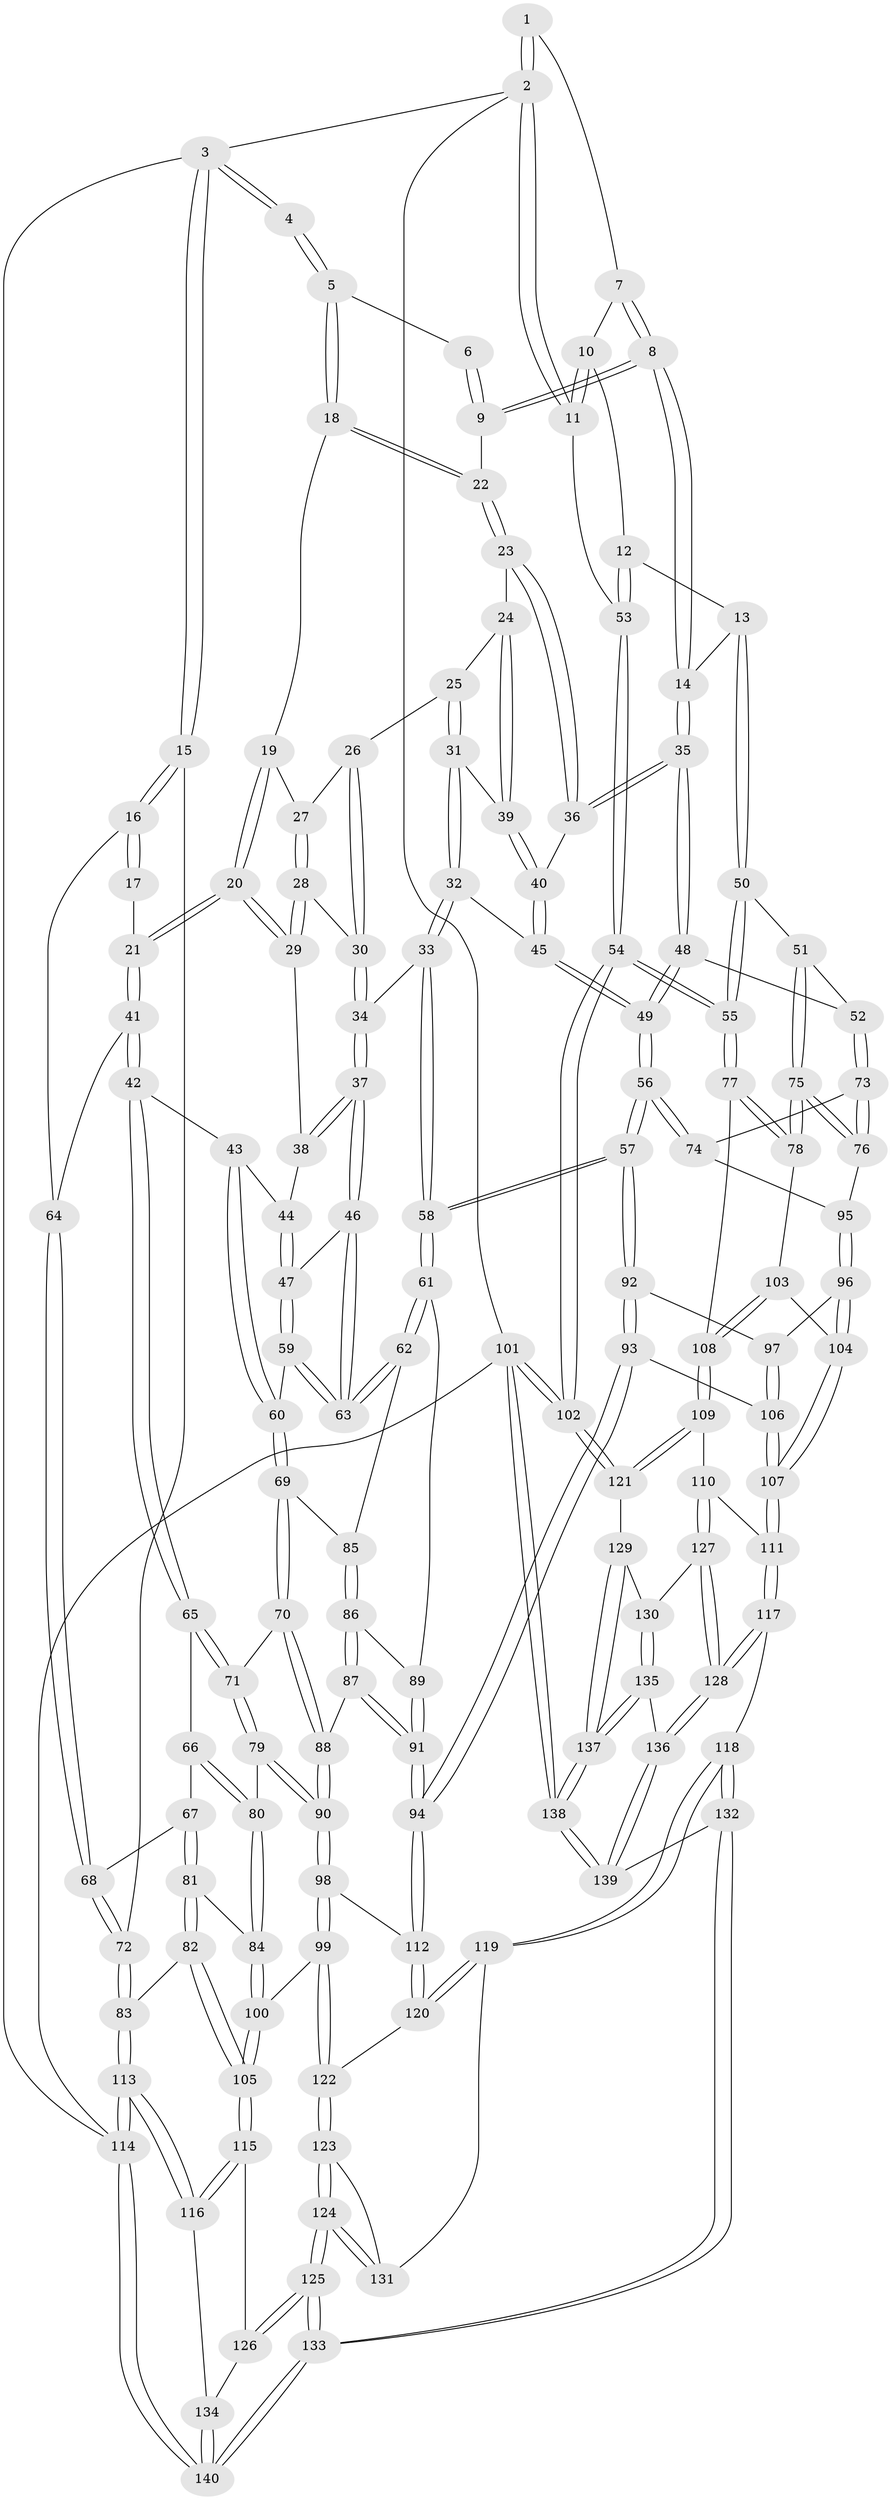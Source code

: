 // Generated by graph-tools (version 1.1) at 2025/27/03/15/25 16:27:57]
// undirected, 140 vertices, 347 edges
graph export_dot {
graph [start="1"]
  node [color=gray90,style=filled];
  1 [pos="+0.7601155102159289+0"];
  2 [pos="+1+0"];
  3 [pos="+0+0"];
  4 [pos="+0.25422410041547444+0"];
  5 [pos="+0.354679404758306+0"];
  6 [pos="+0.7020523871602721+0"];
  7 [pos="+0.8529246777866029+0.07128477497561721"];
  8 [pos="+0.7914284532654131+0.18593294577835592"];
  9 [pos="+0.7084870874611401+0.12644109283203295"];
  10 [pos="+0.8762841764326932+0.06708510177477546"];
  11 [pos="+1+0"];
  12 [pos="+1+0.19330763869493256"];
  13 [pos="+0.8968462607395585+0.22963402489864984"];
  14 [pos="+0.8041498842922974+0.20359680860276475"];
  15 [pos="+0+0.17196500329000416"];
  16 [pos="+0+0.17643177934815088"];
  17 [pos="+0.1087104617879732+0.045909765697487226"];
  18 [pos="+0.35786739038056625+0"];
  19 [pos="+0.3505933234459917+0.017062858947216854"];
  20 [pos="+0.15835974927437416+0.230981669128074"];
  21 [pos="+0.13340250517838573+0.25222807294619537"];
  22 [pos="+0.6161750406809252+0.16152150307349902"];
  23 [pos="+0.5981793366032095+0.18489482907919147"];
  24 [pos="+0.5848772924148721+0.18781290858611877"];
  25 [pos="+0.4949934454489233+0.19151843889416714"];
  26 [pos="+0.4746319186507693+0.181090526864216"];
  27 [pos="+0.37092251424580186+0.0846516778140315"];
  28 [pos="+0.3545698862960471+0.18300338117035111"];
  29 [pos="+0.34697428707559563+0.20882445911818742"];
  30 [pos="+0.4342741651135876+0.246862641907975"];
  31 [pos="+0.48548895503002537+0.28324215885346754"];
  32 [pos="+0.48145513288603026+0.29107149747160793"];
  33 [pos="+0.451434042121165+0.3127491210288387"];
  34 [pos="+0.42916350560074434+0.31118908105828064"];
  35 [pos="+0.7174081104907981+0.34182640984231444"];
  36 [pos="+0.6093486266879864+0.25210182965261085"];
  37 [pos="+0.42705286404216225+0.31171810512979253"];
  38 [pos="+0.34519690948594495+0.23434953966435584"];
  39 [pos="+0.5302804465761701+0.267874835826714"];
  40 [pos="+0.5723689281453507+0.30977804926613106"];
  41 [pos="+0.13066456123803386+0.2578528779261935"];
  42 [pos="+0.13507623441947975+0.2648931535514691"];
  43 [pos="+0.19463819181760136+0.28428415554211606"];
  44 [pos="+0.29644310540583874+0.29126470860341297"];
  45 [pos="+0.5676008778033517+0.3231496364209094"];
  46 [pos="+0.4005397437499826+0.3421213513730823"];
  47 [pos="+0.34055048371946023+0.3765282519606836"];
  48 [pos="+0.7173721788844105+0.3421125346623188"];
  49 [pos="+0.5837072279372556+0.446662005918412"];
  50 [pos="+0.8855179828081854+0.37020590673763926"];
  51 [pos="+0.8205097194015608+0.3949091741803012"];
  52 [pos="+0.7253790416938607+0.3499025673695006"];
  53 [pos="+1+0.14953211770424032"];
  54 [pos="+1+0.6063736636203839"];
  55 [pos="+1+0.5828262710928063"];
  56 [pos="+0.5786506881570211+0.45554742975710333"];
  57 [pos="+0.5717599881874199+0.46016605096580954"];
  58 [pos="+0.5566132532272101+0.4571878347658144"];
  59 [pos="+0.334651451714133+0.39231078761883564"];
  60 [pos="+0.30295893918298633+0.43220395721302923"];
  61 [pos="+0.4936435869731966+0.46553289262065933"];
  62 [pos="+0.479658994181768+0.4601876676229447"];
  63 [pos="+0.4687678981084216+0.45140500818864343"];
  64 [pos="+0.12728312086118912+0.25764497153923055"];
  65 [pos="+0.13739909954664803+0.36101320266106635"];
  66 [pos="+0.08661207975365673+0.4356871247992756"];
  67 [pos="+0.0785306087304577+0.44022378940365375"];
  68 [pos="+0+0.40529297494054917"];
  69 [pos="+0.29670435177528737+0.4465706143913607"];
  70 [pos="+0.2636694893937182+0.46472272293780337"];
  71 [pos="+0.2502430612013922+0.4690768484158016"];
  72 [pos="+0+0.4200153761814352"];
  73 [pos="+0.750211672579794+0.4419261334020575"];
  74 [pos="+0.6061083549839145+0.4666325594052091"];
  75 [pos="+0.8087063708051402+0.5195365911850203"];
  76 [pos="+0.7754160972466534+0.5101041588610911"];
  77 [pos="+0.9579957195134159+0.58500790979122"];
  78 [pos="+0.8236311400933135+0.5319126139611984"];
  79 [pos="+0.22789157501236748+0.4985932416192638"];
  80 [pos="+0.17073617038666034+0.5104998905646008"];
  81 [pos="+0.04989118881484083+0.5224389348904297"];
  82 [pos="+0.03675372734763181+0.5320352971352109"];
  83 [pos="+0+0.502277742273734"];
  84 [pos="+0.13374149313984565+0.5467364263328607"];
  85 [pos="+0.3410884114070965+0.4799720232235443"];
  86 [pos="+0.3538937095246867+0.5040625119143619"];
  87 [pos="+0.35671308902447263+0.5997295926922696"];
  88 [pos="+0.3300594338417946+0.5949842628389604"];
  89 [pos="+0.4337129638339892+0.5323769485864042"];
  90 [pos="+0.23940381639919384+0.6093389715047192"];
  91 [pos="+0.4057453304229998+0.6386195731625111"];
  92 [pos="+0.5716902206336659+0.4864888640572138"];
  93 [pos="+0.5497577565427457+0.627819044491553"];
  94 [pos="+0.4240781509992308+0.675485375616554"];
  95 [pos="+0.7209888811427557+0.5163170705713536"];
  96 [pos="+0.6992502095841394+0.5845516109378546"];
  97 [pos="+0.6761683268825167+0.5920983883247698"];
  98 [pos="+0.2063544770128903+0.6645390691571897"];
  99 [pos="+0.15222273731590732+0.713935986264943"];
  100 [pos="+0.14444403449519835+0.713602254877482"];
  101 [pos="+1+1"];
  102 [pos="+1+0.691558635168182"];
  103 [pos="+0.7447629221089258+0.6170384163765615"];
  104 [pos="+0.7262897691605805+0.6154829839402536"];
  105 [pos="+0.07428183420255721+0.7317320292518233"];
  106 [pos="+0.6158766235837732+0.6786629715927747"];
  107 [pos="+0.643132094092264+0.7169611324903833"];
  108 [pos="+0.7893931946876838+0.7038352568430539"];
  109 [pos="+0.7750198962637034+0.7256085078271667"];
  110 [pos="+0.7296719665434869+0.7636149038961451"];
  111 [pos="+0.656683709544536+0.7499400764329032"];
  112 [pos="+0.4217036786744462+0.6818070756811392"];
  113 [pos="+0+0.8027676272614168"];
  114 [pos="+0+1"];
  115 [pos="+0.04267419335257836+0.751112574377195"];
  116 [pos="+0+0.7983227192163314"];
  117 [pos="+0.6283564363545311+0.7812873249258803"];
  118 [pos="+0.5228364895596793+0.8529523585945639"];
  119 [pos="+0.49809458818663865+0.8308982067012018"];
  120 [pos="+0.4193329988469929+0.700734037856745"];
  121 [pos="+0.9771873280820182+0.8196541301232083"];
  122 [pos="+0.27434188104057683+0.8155528691604716"];
  123 [pos="+0.2794806017796934+0.8419887327389989"];
  124 [pos="+0.27920452449430877+0.9365742689154826"];
  125 [pos="+0.2755879251374704+0.9833150591189265"];
  126 [pos="+0.14467578802607758+0.9072047561931995"];
  127 [pos="+0.7628233158389514+0.8231546073471835"];
  128 [pos="+0.687208407963949+0.9363976366005192"];
  129 [pos="+0.9398336028239971+0.8515670284059565"];
  130 [pos="+0.835133793905621+0.8757689064559779"];
  131 [pos="+0.4558844753680915+0.8382116877334901"];
  132 [pos="+0.5137756609241854+1"];
  133 [pos="+0.3245955722992898+1"];
  134 [pos="+0.05368839509585826+0.955550910006185"];
  135 [pos="+0.8297399539700521+0.8909477767836863"];
  136 [pos="+0.6547372542426849+1"];
  137 [pos="+0.9260213087969166+1"];
  138 [pos="+0.9411954783470072+1"];
  139 [pos="+0.6070664224683788+1"];
  140 [pos="+0.20643733617535825+1"];
  1 -- 2;
  1 -- 2;
  1 -- 7;
  2 -- 3;
  2 -- 11;
  2 -- 11;
  2 -- 101;
  3 -- 4;
  3 -- 4;
  3 -- 15;
  3 -- 15;
  3 -- 114;
  4 -- 5;
  4 -- 5;
  5 -- 6;
  5 -- 18;
  5 -- 18;
  6 -- 9;
  6 -- 9;
  7 -- 8;
  7 -- 8;
  7 -- 10;
  8 -- 9;
  8 -- 9;
  8 -- 14;
  8 -- 14;
  9 -- 22;
  10 -- 11;
  10 -- 11;
  10 -- 12;
  11 -- 53;
  12 -- 13;
  12 -- 53;
  12 -- 53;
  13 -- 14;
  13 -- 50;
  13 -- 50;
  14 -- 35;
  14 -- 35;
  15 -- 16;
  15 -- 16;
  15 -- 72;
  16 -- 17;
  16 -- 17;
  16 -- 64;
  17 -- 21;
  18 -- 19;
  18 -- 22;
  18 -- 22;
  19 -- 20;
  19 -- 20;
  19 -- 27;
  20 -- 21;
  20 -- 21;
  20 -- 29;
  20 -- 29;
  21 -- 41;
  21 -- 41;
  22 -- 23;
  22 -- 23;
  23 -- 24;
  23 -- 36;
  23 -- 36;
  24 -- 25;
  24 -- 39;
  24 -- 39;
  25 -- 26;
  25 -- 31;
  25 -- 31;
  26 -- 27;
  26 -- 30;
  26 -- 30;
  27 -- 28;
  27 -- 28;
  28 -- 29;
  28 -- 29;
  28 -- 30;
  29 -- 38;
  30 -- 34;
  30 -- 34;
  31 -- 32;
  31 -- 32;
  31 -- 39;
  32 -- 33;
  32 -- 33;
  32 -- 45;
  33 -- 34;
  33 -- 58;
  33 -- 58;
  34 -- 37;
  34 -- 37;
  35 -- 36;
  35 -- 36;
  35 -- 48;
  35 -- 48;
  36 -- 40;
  37 -- 38;
  37 -- 38;
  37 -- 46;
  37 -- 46;
  38 -- 44;
  39 -- 40;
  39 -- 40;
  40 -- 45;
  40 -- 45;
  41 -- 42;
  41 -- 42;
  41 -- 64;
  42 -- 43;
  42 -- 65;
  42 -- 65;
  43 -- 44;
  43 -- 60;
  43 -- 60;
  44 -- 47;
  44 -- 47;
  45 -- 49;
  45 -- 49;
  46 -- 47;
  46 -- 63;
  46 -- 63;
  47 -- 59;
  47 -- 59;
  48 -- 49;
  48 -- 49;
  48 -- 52;
  49 -- 56;
  49 -- 56;
  50 -- 51;
  50 -- 55;
  50 -- 55;
  51 -- 52;
  51 -- 75;
  51 -- 75;
  52 -- 73;
  52 -- 73;
  53 -- 54;
  53 -- 54;
  54 -- 55;
  54 -- 55;
  54 -- 102;
  54 -- 102;
  55 -- 77;
  55 -- 77;
  56 -- 57;
  56 -- 57;
  56 -- 74;
  56 -- 74;
  57 -- 58;
  57 -- 58;
  57 -- 92;
  57 -- 92;
  58 -- 61;
  58 -- 61;
  59 -- 60;
  59 -- 63;
  59 -- 63;
  60 -- 69;
  60 -- 69;
  61 -- 62;
  61 -- 62;
  61 -- 89;
  62 -- 63;
  62 -- 63;
  62 -- 85;
  64 -- 68;
  64 -- 68;
  65 -- 66;
  65 -- 71;
  65 -- 71;
  66 -- 67;
  66 -- 80;
  66 -- 80;
  67 -- 68;
  67 -- 81;
  67 -- 81;
  68 -- 72;
  68 -- 72;
  69 -- 70;
  69 -- 70;
  69 -- 85;
  70 -- 71;
  70 -- 88;
  70 -- 88;
  71 -- 79;
  71 -- 79;
  72 -- 83;
  72 -- 83;
  73 -- 74;
  73 -- 76;
  73 -- 76;
  74 -- 95;
  75 -- 76;
  75 -- 76;
  75 -- 78;
  75 -- 78;
  76 -- 95;
  77 -- 78;
  77 -- 78;
  77 -- 108;
  78 -- 103;
  79 -- 80;
  79 -- 90;
  79 -- 90;
  80 -- 84;
  80 -- 84;
  81 -- 82;
  81 -- 82;
  81 -- 84;
  82 -- 83;
  82 -- 105;
  82 -- 105;
  83 -- 113;
  83 -- 113;
  84 -- 100;
  84 -- 100;
  85 -- 86;
  85 -- 86;
  86 -- 87;
  86 -- 87;
  86 -- 89;
  87 -- 88;
  87 -- 91;
  87 -- 91;
  88 -- 90;
  88 -- 90;
  89 -- 91;
  89 -- 91;
  90 -- 98;
  90 -- 98;
  91 -- 94;
  91 -- 94;
  92 -- 93;
  92 -- 93;
  92 -- 97;
  93 -- 94;
  93 -- 94;
  93 -- 106;
  94 -- 112;
  94 -- 112;
  95 -- 96;
  95 -- 96;
  96 -- 97;
  96 -- 104;
  96 -- 104;
  97 -- 106;
  97 -- 106;
  98 -- 99;
  98 -- 99;
  98 -- 112;
  99 -- 100;
  99 -- 122;
  99 -- 122;
  100 -- 105;
  100 -- 105;
  101 -- 102;
  101 -- 102;
  101 -- 138;
  101 -- 138;
  101 -- 114;
  102 -- 121;
  102 -- 121;
  103 -- 104;
  103 -- 108;
  103 -- 108;
  104 -- 107;
  104 -- 107;
  105 -- 115;
  105 -- 115;
  106 -- 107;
  106 -- 107;
  107 -- 111;
  107 -- 111;
  108 -- 109;
  108 -- 109;
  109 -- 110;
  109 -- 121;
  109 -- 121;
  110 -- 111;
  110 -- 127;
  110 -- 127;
  111 -- 117;
  111 -- 117;
  112 -- 120;
  112 -- 120;
  113 -- 114;
  113 -- 114;
  113 -- 116;
  113 -- 116;
  114 -- 140;
  114 -- 140;
  115 -- 116;
  115 -- 116;
  115 -- 126;
  116 -- 134;
  117 -- 118;
  117 -- 128;
  117 -- 128;
  118 -- 119;
  118 -- 119;
  118 -- 132;
  118 -- 132;
  119 -- 120;
  119 -- 120;
  119 -- 131;
  120 -- 122;
  121 -- 129;
  122 -- 123;
  122 -- 123;
  123 -- 124;
  123 -- 124;
  123 -- 131;
  124 -- 125;
  124 -- 125;
  124 -- 131;
  124 -- 131;
  125 -- 126;
  125 -- 126;
  125 -- 133;
  125 -- 133;
  126 -- 134;
  127 -- 128;
  127 -- 128;
  127 -- 130;
  128 -- 136;
  128 -- 136;
  129 -- 130;
  129 -- 137;
  129 -- 137;
  130 -- 135;
  130 -- 135;
  132 -- 133;
  132 -- 133;
  132 -- 139;
  133 -- 140;
  133 -- 140;
  134 -- 140;
  134 -- 140;
  135 -- 136;
  135 -- 137;
  135 -- 137;
  136 -- 139;
  136 -- 139;
  137 -- 138;
  137 -- 138;
  138 -- 139;
  138 -- 139;
}
